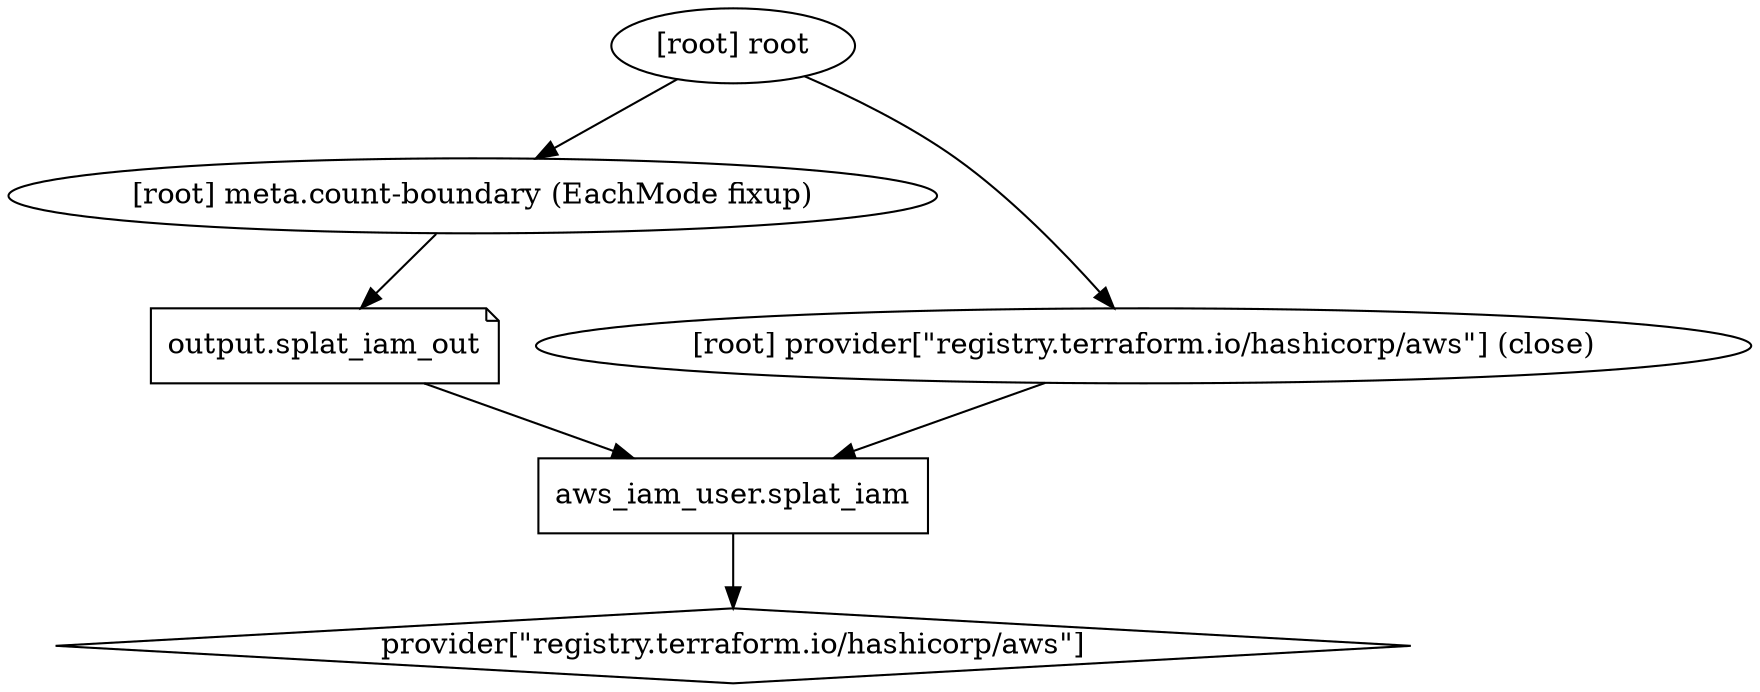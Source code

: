 digraph {
	compound = "true"
	newrank = "true"
	subgraph "root" {
		"[root] aws_iam_user.splat_iam (expand)" [label = "aws_iam_user.splat_iam", shape = "box"]
		"[root] output.splat_iam_out" [label = "output.splat_iam_out", shape = "note"]
		"[root] provider[\"registry.terraform.io/hashicorp/aws\"]" [label = "provider[\"registry.terraform.io/hashicorp/aws\"]", shape = "diamond"]
		"[root] aws_iam_user.splat_iam (expand)" -> "[root] provider[\"registry.terraform.io/hashicorp/aws\"]"
		"[root] meta.count-boundary (EachMode fixup)" -> "[root] output.splat_iam_out"
		"[root] output.splat_iam_out" -> "[root] aws_iam_user.splat_iam (expand)"
		"[root] provider[\"registry.terraform.io/hashicorp/aws\"] (close)" -> "[root] aws_iam_user.splat_iam (expand)"
		"[root] root" -> "[root] meta.count-boundary (EachMode fixup)"
		"[root] root" -> "[root] provider[\"registry.terraform.io/hashicorp/aws\"] (close)"
	}
}

